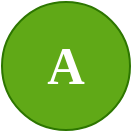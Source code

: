 <mxfile>
    <diagram id="OYqkTKZ24ruUyNLx62ju" name="Page-1">
        <mxGraphModel dx="948" dy="800" grid="1" gridSize="10" guides="1" tooltips="1" connect="1" arrows="1" fold="1" page="1" pageScale="1" pageWidth="827" pageHeight="1169" math="0" shadow="0">
            <root>
                <mxCell id="0"/>
                <mxCell id="1" parent="0"/>
                <mxCell id="2" value="&lt;b&gt;&lt;font style=&quot;font-size: 26px&quot; face=&quot;Verdana&quot;&gt;A&lt;/font&gt;&lt;/b&gt;" style="ellipse;whiteSpace=wrap;html=1;aspect=fixed;fillColor=#60a917;strokeColor=#2D7600;fontColor=#ffffff;direction=south;" parent="1" vertex="1">
                    <mxGeometry width="64" height="64" as="geometry"/>
                </mxCell>
            </root>
        </mxGraphModel>
    </diagram>
</mxfile>
